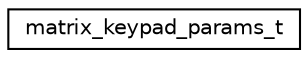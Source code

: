 digraph "Graphical Class Hierarchy"
{
 // LATEX_PDF_SIZE
  edge [fontname="Helvetica",fontsize="10",labelfontname="Helvetica",labelfontsize="10"];
  node [fontname="Helvetica",fontsize="10",shape=record];
  rankdir="LR";
  Node0 [label="matrix_keypad_params_t",height=0.2,width=0.4,color="black", fillcolor="white", style="filled",URL="$structmatrix__keypad__params__t.html",tooltip="Device initialization parameters."];
}
